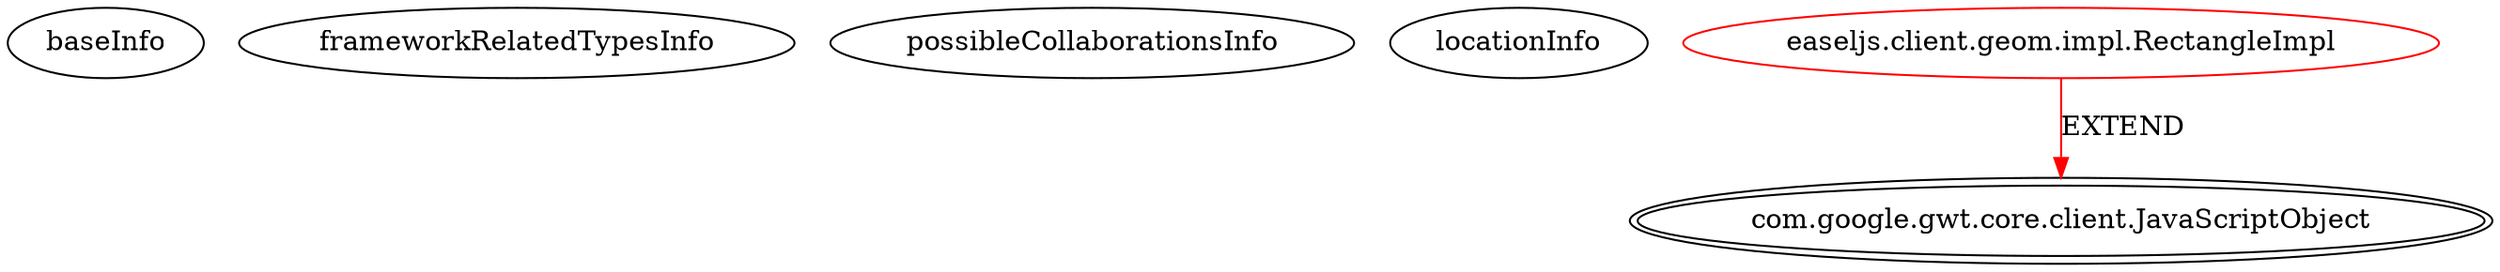 digraph {
baseInfo[graphId=4559,category="extension_graph",isAnonymous=false,possibleRelation=false]
frameworkRelatedTypesInfo[0="com.google.gwt.core.client.JavaScriptObject"]
possibleCollaborationsInfo[]
locationInfo[projectName="timknip-easel-gwt",filePath="/timknip-easel-gwt/easel-gwt-master/src/easeljs/client/geom/impl/RectangleImpl.java",contextSignature="RectangleImpl",graphId="4559"]
0[label="easeljs.client.geom.impl.RectangleImpl",vertexType="ROOT_CLIENT_CLASS_DECLARATION",isFrameworkType=false,color=red]
1[label="com.google.gwt.core.client.JavaScriptObject",vertexType="FRAMEWORK_CLASS_TYPE",isFrameworkType=true,peripheries=2]
0->1[label="EXTEND",color=red]
}
